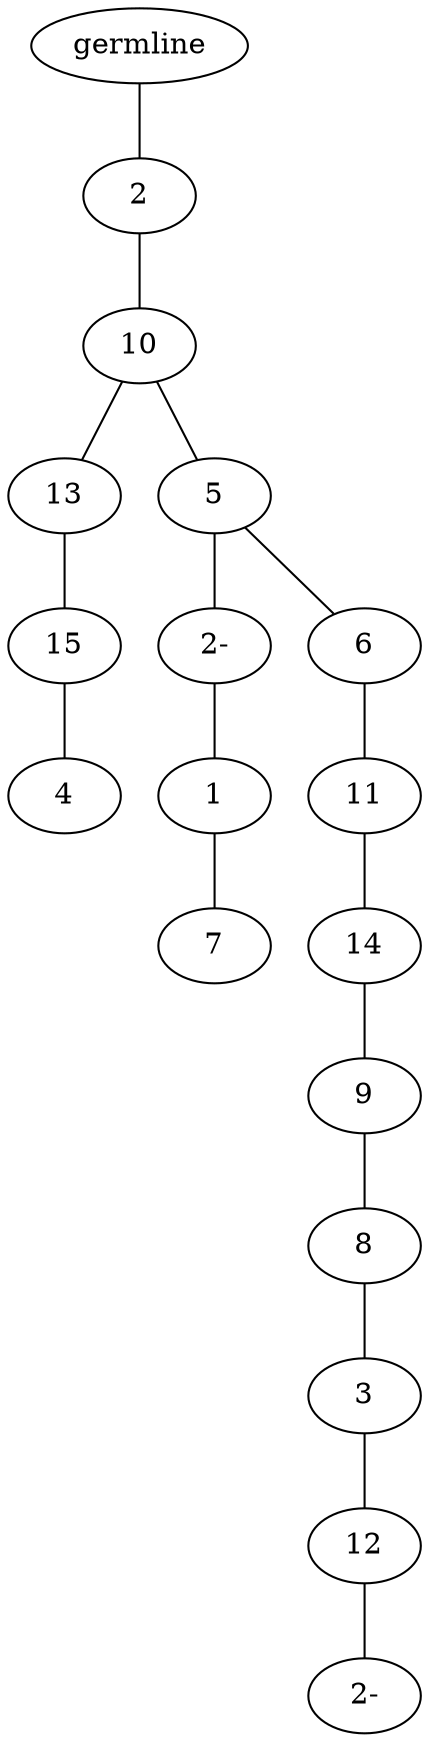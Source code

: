 graph tree {
    "139688488511472" [label="germline"];
    "139688484708112" [label="2"];
    "139688484597920" [label="10"];
    "139688484599744" [label="13"];
    "139688484599984" [label="15"];
    "139688484600752" [label="4"];
    "139688484600992" [label="5"];
    "139688484599264" [label="2-"];
    "139688484601136" [label="1"];
    "139688484601424" [label="7"];
    "139688484601712" [label="6"];
    "139688484601328" [label="11"];
    "139688484601664" [label="14"];
    "139688484753760" [label="9"];
    "139688484754096" [label="8"];
    "139688484754384" [label="3"];
    "139688484756592" [label="12"];
    "139688484756928" [label="2-"];
    "139688488511472" -- "139688484708112";
    "139688484708112" -- "139688484597920";
    "139688484597920" -- "139688484599744";
    "139688484597920" -- "139688484600992";
    "139688484599744" -- "139688484599984";
    "139688484599984" -- "139688484600752";
    "139688484600992" -- "139688484599264";
    "139688484600992" -- "139688484601712";
    "139688484599264" -- "139688484601136";
    "139688484601136" -- "139688484601424";
    "139688484601712" -- "139688484601328";
    "139688484601328" -- "139688484601664";
    "139688484601664" -- "139688484753760";
    "139688484753760" -- "139688484754096";
    "139688484754096" -- "139688484754384";
    "139688484754384" -- "139688484756592";
    "139688484756592" -- "139688484756928";
}
